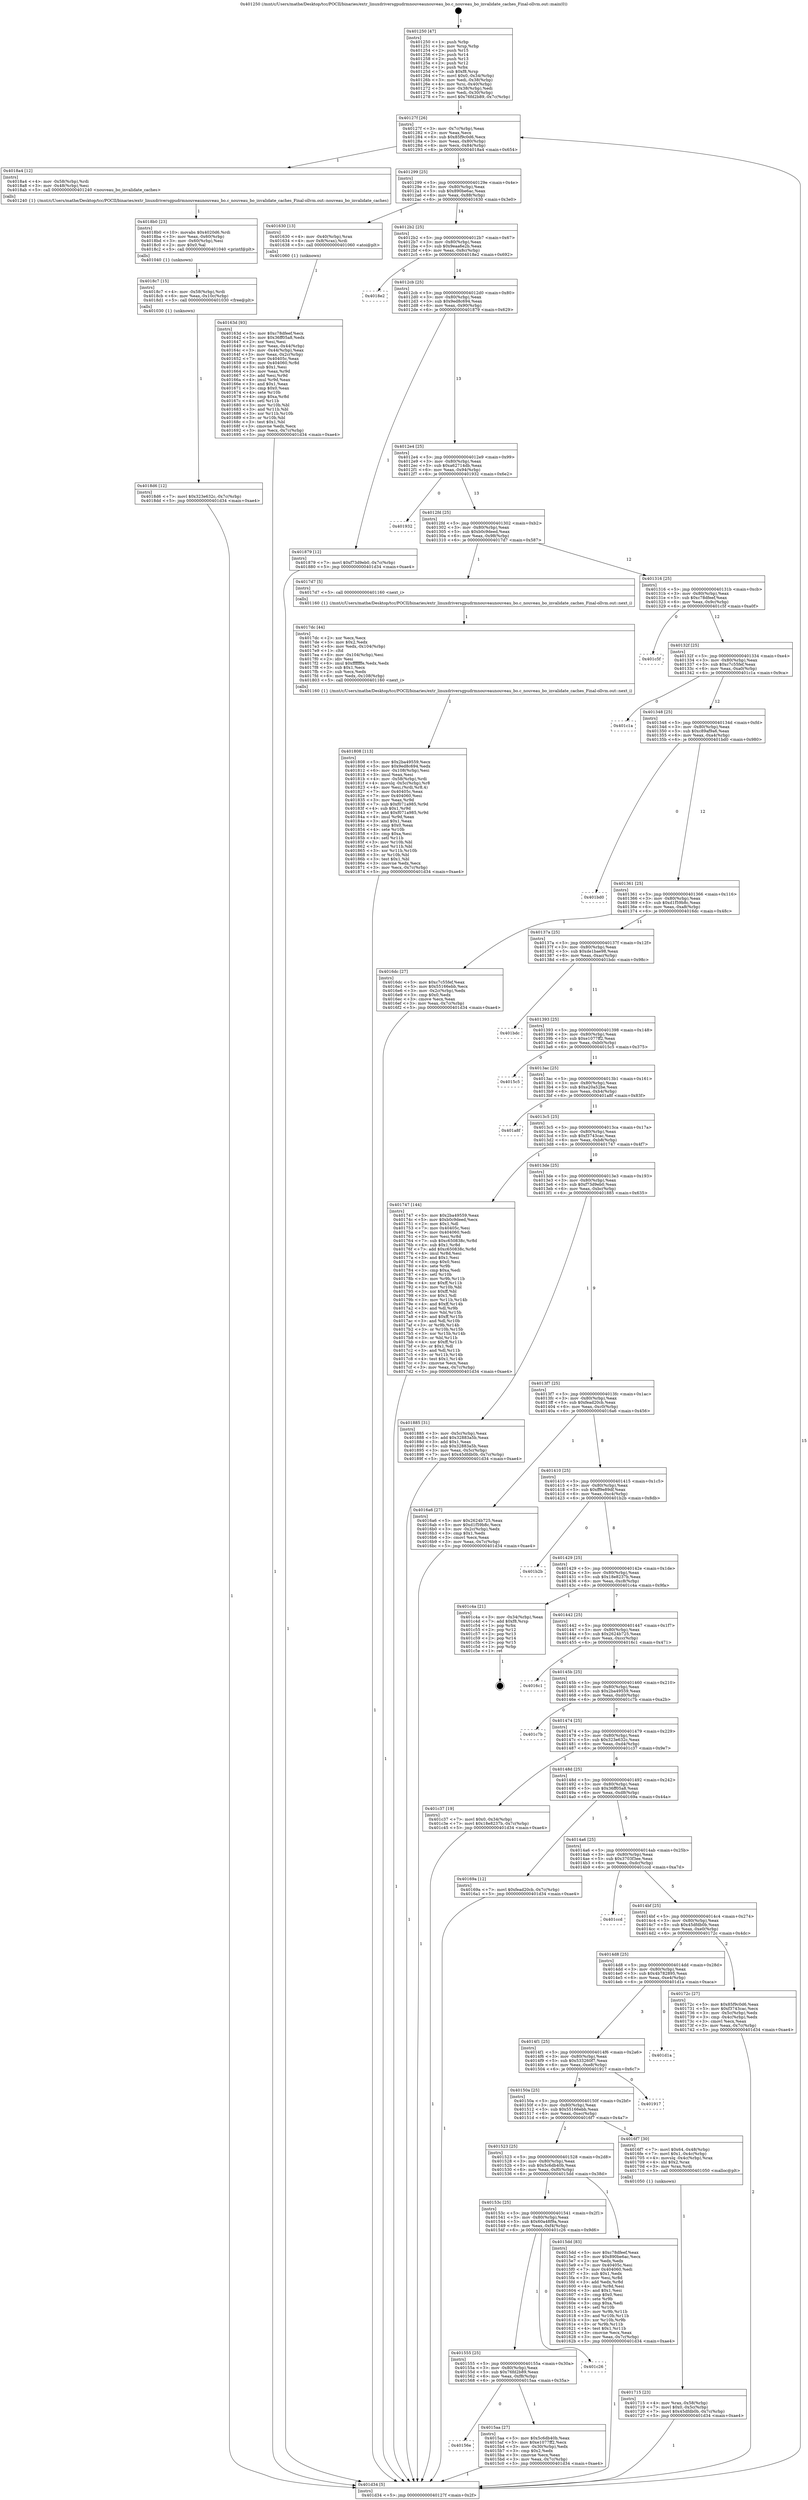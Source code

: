 digraph "0x401250" {
  label = "0x401250 (/mnt/c/Users/mathe/Desktop/tcc/POCII/binaries/extr_linuxdriversgpudrmnouveaunouveau_bo.c_nouveau_bo_invalidate_caches_Final-ollvm.out::main(0))"
  labelloc = "t"
  node[shape=record]

  Entry [label="",width=0.3,height=0.3,shape=circle,fillcolor=black,style=filled]
  "0x40127f" [label="{
     0x40127f [26]\l
     | [instrs]\l
     &nbsp;&nbsp;0x40127f \<+3\>: mov -0x7c(%rbp),%eax\l
     &nbsp;&nbsp;0x401282 \<+2\>: mov %eax,%ecx\l
     &nbsp;&nbsp;0x401284 \<+6\>: sub $0x85f9c0d6,%ecx\l
     &nbsp;&nbsp;0x40128a \<+3\>: mov %eax,-0x80(%rbp)\l
     &nbsp;&nbsp;0x40128d \<+6\>: mov %ecx,-0x84(%rbp)\l
     &nbsp;&nbsp;0x401293 \<+6\>: je 00000000004018a4 \<main+0x654\>\l
  }"]
  "0x4018a4" [label="{
     0x4018a4 [12]\l
     | [instrs]\l
     &nbsp;&nbsp;0x4018a4 \<+4\>: mov -0x58(%rbp),%rdi\l
     &nbsp;&nbsp;0x4018a8 \<+3\>: mov -0x48(%rbp),%esi\l
     &nbsp;&nbsp;0x4018ab \<+5\>: call 0000000000401240 \<nouveau_bo_invalidate_caches\>\l
     | [calls]\l
     &nbsp;&nbsp;0x401240 \{1\} (/mnt/c/Users/mathe/Desktop/tcc/POCII/binaries/extr_linuxdriversgpudrmnouveaunouveau_bo.c_nouveau_bo_invalidate_caches_Final-ollvm.out::nouveau_bo_invalidate_caches)\l
  }"]
  "0x401299" [label="{
     0x401299 [25]\l
     | [instrs]\l
     &nbsp;&nbsp;0x401299 \<+5\>: jmp 000000000040129e \<main+0x4e\>\l
     &nbsp;&nbsp;0x40129e \<+3\>: mov -0x80(%rbp),%eax\l
     &nbsp;&nbsp;0x4012a1 \<+5\>: sub $0x890be6ac,%eax\l
     &nbsp;&nbsp;0x4012a6 \<+6\>: mov %eax,-0x88(%rbp)\l
     &nbsp;&nbsp;0x4012ac \<+6\>: je 0000000000401630 \<main+0x3e0\>\l
  }"]
  Exit [label="",width=0.3,height=0.3,shape=circle,fillcolor=black,style=filled,peripheries=2]
  "0x401630" [label="{
     0x401630 [13]\l
     | [instrs]\l
     &nbsp;&nbsp;0x401630 \<+4\>: mov -0x40(%rbp),%rax\l
     &nbsp;&nbsp;0x401634 \<+4\>: mov 0x8(%rax),%rdi\l
     &nbsp;&nbsp;0x401638 \<+5\>: call 0000000000401060 \<atoi@plt\>\l
     | [calls]\l
     &nbsp;&nbsp;0x401060 \{1\} (unknown)\l
  }"]
  "0x4012b2" [label="{
     0x4012b2 [25]\l
     | [instrs]\l
     &nbsp;&nbsp;0x4012b2 \<+5\>: jmp 00000000004012b7 \<main+0x67\>\l
     &nbsp;&nbsp;0x4012b7 \<+3\>: mov -0x80(%rbp),%eax\l
     &nbsp;&nbsp;0x4012ba \<+5\>: sub $0x9eaa6e2b,%eax\l
     &nbsp;&nbsp;0x4012bf \<+6\>: mov %eax,-0x8c(%rbp)\l
     &nbsp;&nbsp;0x4012c5 \<+6\>: je 00000000004018e2 \<main+0x692\>\l
  }"]
  "0x4018d6" [label="{
     0x4018d6 [12]\l
     | [instrs]\l
     &nbsp;&nbsp;0x4018d6 \<+7\>: movl $0x323e632c,-0x7c(%rbp)\l
     &nbsp;&nbsp;0x4018dd \<+5\>: jmp 0000000000401d34 \<main+0xae4\>\l
  }"]
  "0x4018e2" [label="{
     0x4018e2\l
  }", style=dashed]
  "0x4012cb" [label="{
     0x4012cb [25]\l
     | [instrs]\l
     &nbsp;&nbsp;0x4012cb \<+5\>: jmp 00000000004012d0 \<main+0x80\>\l
     &nbsp;&nbsp;0x4012d0 \<+3\>: mov -0x80(%rbp),%eax\l
     &nbsp;&nbsp;0x4012d3 \<+5\>: sub $0x9ed8c694,%eax\l
     &nbsp;&nbsp;0x4012d8 \<+6\>: mov %eax,-0x90(%rbp)\l
     &nbsp;&nbsp;0x4012de \<+6\>: je 0000000000401879 \<main+0x629\>\l
  }"]
  "0x4018c7" [label="{
     0x4018c7 [15]\l
     | [instrs]\l
     &nbsp;&nbsp;0x4018c7 \<+4\>: mov -0x58(%rbp),%rdi\l
     &nbsp;&nbsp;0x4018cb \<+6\>: mov %eax,-0x10c(%rbp)\l
     &nbsp;&nbsp;0x4018d1 \<+5\>: call 0000000000401030 \<free@plt\>\l
     | [calls]\l
     &nbsp;&nbsp;0x401030 \{1\} (unknown)\l
  }"]
  "0x401879" [label="{
     0x401879 [12]\l
     | [instrs]\l
     &nbsp;&nbsp;0x401879 \<+7\>: movl $0xf73d9eb0,-0x7c(%rbp)\l
     &nbsp;&nbsp;0x401880 \<+5\>: jmp 0000000000401d34 \<main+0xae4\>\l
  }"]
  "0x4012e4" [label="{
     0x4012e4 [25]\l
     | [instrs]\l
     &nbsp;&nbsp;0x4012e4 \<+5\>: jmp 00000000004012e9 \<main+0x99\>\l
     &nbsp;&nbsp;0x4012e9 \<+3\>: mov -0x80(%rbp),%eax\l
     &nbsp;&nbsp;0x4012ec \<+5\>: sub $0xa62714db,%eax\l
     &nbsp;&nbsp;0x4012f1 \<+6\>: mov %eax,-0x94(%rbp)\l
     &nbsp;&nbsp;0x4012f7 \<+6\>: je 0000000000401932 \<main+0x6e2\>\l
  }"]
  "0x4018b0" [label="{
     0x4018b0 [23]\l
     | [instrs]\l
     &nbsp;&nbsp;0x4018b0 \<+10\>: movabs $0x4020d6,%rdi\l
     &nbsp;&nbsp;0x4018ba \<+3\>: mov %eax,-0x60(%rbp)\l
     &nbsp;&nbsp;0x4018bd \<+3\>: mov -0x60(%rbp),%esi\l
     &nbsp;&nbsp;0x4018c0 \<+2\>: mov $0x0,%al\l
     &nbsp;&nbsp;0x4018c2 \<+5\>: call 0000000000401040 \<printf@plt\>\l
     | [calls]\l
     &nbsp;&nbsp;0x401040 \{1\} (unknown)\l
  }"]
  "0x401932" [label="{
     0x401932\l
  }", style=dashed]
  "0x4012fd" [label="{
     0x4012fd [25]\l
     | [instrs]\l
     &nbsp;&nbsp;0x4012fd \<+5\>: jmp 0000000000401302 \<main+0xb2\>\l
     &nbsp;&nbsp;0x401302 \<+3\>: mov -0x80(%rbp),%eax\l
     &nbsp;&nbsp;0x401305 \<+5\>: sub $0xb0c9deed,%eax\l
     &nbsp;&nbsp;0x40130a \<+6\>: mov %eax,-0x98(%rbp)\l
     &nbsp;&nbsp;0x401310 \<+6\>: je 00000000004017d7 \<main+0x587\>\l
  }"]
  "0x401808" [label="{
     0x401808 [113]\l
     | [instrs]\l
     &nbsp;&nbsp;0x401808 \<+5\>: mov $0x2ba49559,%ecx\l
     &nbsp;&nbsp;0x40180d \<+5\>: mov $0x9ed8c694,%edx\l
     &nbsp;&nbsp;0x401812 \<+6\>: mov -0x108(%rbp),%esi\l
     &nbsp;&nbsp;0x401818 \<+3\>: imul %eax,%esi\l
     &nbsp;&nbsp;0x40181b \<+4\>: mov -0x58(%rbp),%rdi\l
     &nbsp;&nbsp;0x40181f \<+4\>: movslq -0x5c(%rbp),%r8\l
     &nbsp;&nbsp;0x401823 \<+4\>: mov %esi,(%rdi,%r8,4)\l
     &nbsp;&nbsp;0x401827 \<+7\>: mov 0x40405c,%eax\l
     &nbsp;&nbsp;0x40182e \<+7\>: mov 0x404060,%esi\l
     &nbsp;&nbsp;0x401835 \<+3\>: mov %eax,%r9d\l
     &nbsp;&nbsp;0x401838 \<+7\>: sub $0xf071a985,%r9d\l
     &nbsp;&nbsp;0x40183f \<+4\>: sub $0x1,%r9d\l
     &nbsp;&nbsp;0x401843 \<+7\>: add $0xf071a985,%r9d\l
     &nbsp;&nbsp;0x40184a \<+4\>: imul %r9d,%eax\l
     &nbsp;&nbsp;0x40184e \<+3\>: and $0x1,%eax\l
     &nbsp;&nbsp;0x401851 \<+3\>: cmp $0x0,%eax\l
     &nbsp;&nbsp;0x401854 \<+4\>: sete %r10b\l
     &nbsp;&nbsp;0x401858 \<+3\>: cmp $0xa,%esi\l
     &nbsp;&nbsp;0x40185b \<+4\>: setl %r11b\l
     &nbsp;&nbsp;0x40185f \<+3\>: mov %r10b,%bl\l
     &nbsp;&nbsp;0x401862 \<+3\>: and %r11b,%bl\l
     &nbsp;&nbsp;0x401865 \<+3\>: xor %r11b,%r10b\l
     &nbsp;&nbsp;0x401868 \<+3\>: or %r10b,%bl\l
     &nbsp;&nbsp;0x40186b \<+3\>: test $0x1,%bl\l
     &nbsp;&nbsp;0x40186e \<+3\>: cmovne %edx,%ecx\l
     &nbsp;&nbsp;0x401871 \<+3\>: mov %ecx,-0x7c(%rbp)\l
     &nbsp;&nbsp;0x401874 \<+5\>: jmp 0000000000401d34 \<main+0xae4\>\l
  }"]
  "0x4017d7" [label="{
     0x4017d7 [5]\l
     | [instrs]\l
     &nbsp;&nbsp;0x4017d7 \<+5\>: call 0000000000401160 \<next_i\>\l
     | [calls]\l
     &nbsp;&nbsp;0x401160 \{1\} (/mnt/c/Users/mathe/Desktop/tcc/POCII/binaries/extr_linuxdriversgpudrmnouveaunouveau_bo.c_nouveau_bo_invalidate_caches_Final-ollvm.out::next_i)\l
  }"]
  "0x401316" [label="{
     0x401316 [25]\l
     | [instrs]\l
     &nbsp;&nbsp;0x401316 \<+5\>: jmp 000000000040131b \<main+0xcb\>\l
     &nbsp;&nbsp;0x40131b \<+3\>: mov -0x80(%rbp),%eax\l
     &nbsp;&nbsp;0x40131e \<+5\>: sub $0xc78dfeef,%eax\l
     &nbsp;&nbsp;0x401323 \<+6\>: mov %eax,-0x9c(%rbp)\l
     &nbsp;&nbsp;0x401329 \<+6\>: je 0000000000401c5f \<main+0xa0f\>\l
  }"]
  "0x4017dc" [label="{
     0x4017dc [44]\l
     | [instrs]\l
     &nbsp;&nbsp;0x4017dc \<+2\>: xor %ecx,%ecx\l
     &nbsp;&nbsp;0x4017de \<+5\>: mov $0x2,%edx\l
     &nbsp;&nbsp;0x4017e3 \<+6\>: mov %edx,-0x104(%rbp)\l
     &nbsp;&nbsp;0x4017e9 \<+1\>: cltd\l
     &nbsp;&nbsp;0x4017ea \<+6\>: mov -0x104(%rbp),%esi\l
     &nbsp;&nbsp;0x4017f0 \<+2\>: idiv %esi\l
     &nbsp;&nbsp;0x4017f2 \<+6\>: imul $0xfffffffe,%edx,%edx\l
     &nbsp;&nbsp;0x4017f8 \<+3\>: sub $0x1,%ecx\l
     &nbsp;&nbsp;0x4017fb \<+2\>: sub %ecx,%edx\l
     &nbsp;&nbsp;0x4017fd \<+6\>: mov %edx,-0x108(%rbp)\l
     &nbsp;&nbsp;0x401803 \<+5\>: call 0000000000401160 \<next_i\>\l
     | [calls]\l
     &nbsp;&nbsp;0x401160 \{1\} (/mnt/c/Users/mathe/Desktop/tcc/POCII/binaries/extr_linuxdriversgpudrmnouveaunouveau_bo.c_nouveau_bo_invalidate_caches_Final-ollvm.out::next_i)\l
  }"]
  "0x401c5f" [label="{
     0x401c5f\l
  }", style=dashed]
  "0x40132f" [label="{
     0x40132f [25]\l
     | [instrs]\l
     &nbsp;&nbsp;0x40132f \<+5\>: jmp 0000000000401334 \<main+0xe4\>\l
     &nbsp;&nbsp;0x401334 \<+3\>: mov -0x80(%rbp),%eax\l
     &nbsp;&nbsp;0x401337 \<+5\>: sub $0xc7c55fef,%eax\l
     &nbsp;&nbsp;0x40133c \<+6\>: mov %eax,-0xa0(%rbp)\l
     &nbsp;&nbsp;0x401342 \<+6\>: je 0000000000401c1a \<main+0x9ca\>\l
  }"]
  "0x401715" [label="{
     0x401715 [23]\l
     | [instrs]\l
     &nbsp;&nbsp;0x401715 \<+4\>: mov %rax,-0x58(%rbp)\l
     &nbsp;&nbsp;0x401719 \<+7\>: movl $0x0,-0x5c(%rbp)\l
     &nbsp;&nbsp;0x401720 \<+7\>: movl $0x45dfdb0b,-0x7c(%rbp)\l
     &nbsp;&nbsp;0x401727 \<+5\>: jmp 0000000000401d34 \<main+0xae4\>\l
  }"]
  "0x401c1a" [label="{
     0x401c1a\l
  }", style=dashed]
  "0x401348" [label="{
     0x401348 [25]\l
     | [instrs]\l
     &nbsp;&nbsp;0x401348 \<+5\>: jmp 000000000040134d \<main+0xfd\>\l
     &nbsp;&nbsp;0x40134d \<+3\>: mov -0x80(%rbp),%eax\l
     &nbsp;&nbsp;0x401350 \<+5\>: sub $0xc89af9a6,%eax\l
     &nbsp;&nbsp;0x401355 \<+6\>: mov %eax,-0xa4(%rbp)\l
     &nbsp;&nbsp;0x40135b \<+6\>: je 0000000000401bd0 \<main+0x980\>\l
  }"]
  "0x40163d" [label="{
     0x40163d [93]\l
     | [instrs]\l
     &nbsp;&nbsp;0x40163d \<+5\>: mov $0xc78dfeef,%ecx\l
     &nbsp;&nbsp;0x401642 \<+5\>: mov $0x36ff05a8,%edx\l
     &nbsp;&nbsp;0x401647 \<+2\>: xor %esi,%esi\l
     &nbsp;&nbsp;0x401649 \<+3\>: mov %eax,-0x44(%rbp)\l
     &nbsp;&nbsp;0x40164c \<+3\>: mov -0x44(%rbp),%eax\l
     &nbsp;&nbsp;0x40164f \<+3\>: mov %eax,-0x2c(%rbp)\l
     &nbsp;&nbsp;0x401652 \<+7\>: mov 0x40405c,%eax\l
     &nbsp;&nbsp;0x401659 \<+8\>: mov 0x404060,%r8d\l
     &nbsp;&nbsp;0x401661 \<+3\>: sub $0x1,%esi\l
     &nbsp;&nbsp;0x401664 \<+3\>: mov %eax,%r9d\l
     &nbsp;&nbsp;0x401667 \<+3\>: add %esi,%r9d\l
     &nbsp;&nbsp;0x40166a \<+4\>: imul %r9d,%eax\l
     &nbsp;&nbsp;0x40166e \<+3\>: and $0x1,%eax\l
     &nbsp;&nbsp;0x401671 \<+3\>: cmp $0x0,%eax\l
     &nbsp;&nbsp;0x401674 \<+4\>: sete %r10b\l
     &nbsp;&nbsp;0x401678 \<+4\>: cmp $0xa,%r8d\l
     &nbsp;&nbsp;0x40167c \<+4\>: setl %r11b\l
     &nbsp;&nbsp;0x401680 \<+3\>: mov %r10b,%bl\l
     &nbsp;&nbsp;0x401683 \<+3\>: and %r11b,%bl\l
     &nbsp;&nbsp;0x401686 \<+3\>: xor %r11b,%r10b\l
     &nbsp;&nbsp;0x401689 \<+3\>: or %r10b,%bl\l
     &nbsp;&nbsp;0x40168c \<+3\>: test $0x1,%bl\l
     &nbsp;&nbsp;0x40168f \<+3\>: cmovne %edx,%ecx\l
     &nbsp;&nbsp;0x401692 \<+3\>: mov %ecx,-0x7c(%rbp)\l
     &nbsp;&nbsp;0x401695 \<+5\>: jmp 0000000000401d34 \<main+0xae4\>\l
  }"]
  "0x401bd0" [label="{
     0x401bd0\l
  }", style=dashed]
  "0x401361" [label="{
     0x401361 [25]\l
     | [instrs]\l
     &nbsp;&nbsp;0x401361 \<+5\>: jmp 0000000000401366 \<main+0x116\>\l
     &nbsp;&nbsp;0x401366 \<+3\>: mov -0x80(%rbp),%eax\l
     &nbsp;&nbsp;0x401369 \<+5\>: sub $0xd1f59b8c,%eax\l
     &nbsp;&nbsp;0x40136e \<+6\>: mov %eax,-0xa8(%rbp)\l
     &nbsp;&nbsp;0x401374 \<+6\>: je 00000000004016dc \<main+0x48c\>\l
  }"]
  "0x401250" [label="{
     0x401250 [47]\l
     | [instrs]\l
     &nbsp;&nbsp;0x401250 \<+1\>: push %rbp\l
     &nbsp;&nbsp;0x401251 \<+3\>: mov %rsp,%rbp\l
     &nbsp;&nbsp;0x401254 \<+2\>: push %r15\l
     &nbsp;&nbsp;0x401256 \<+2\>: push %r14\l
     &nbsp;&nbsp;0x401258 \<+2\>: push %r13\l
     &nbsp;&nbsp;0x40125a \<+2\>: push %r12\l
     &nbsp;&nbsp;0x40125c \<+1\>: push %rbx\l
     &nbsp;&nbsp;0x40125d \<+7\>: sub $0xf8,%rsp\l
     &nbsp;&nbsp;0x401264 \<+7\>: movl $0x0,-0x34(%rbp)\l
     &nbsp;&nbsp;0x40126b \<+3\>: mov %edi,-0x38(%rbp)\l
     &nbsp;&nbsp;0x40126e \<+4\>: mov %rsi,-0x40(%rbp)\l
     &nbsp;&nbsp;0x401272 \<+3\>: mov -0x38(%rbp),%edi\l
     &nbsp;&nbsp;0x401275 \<+3\>: mov %edi,-0x30(%rbp)\l
     &nbsp;&nbsp;0x401278 \<+7\>: movl $0x76fd2b89,-0x7c(%rbp)\l
  }"]
  "0x4016dc" [label="{
     0x4016dc [27]\l
     | [instrs]\l
     &nbsp;&nbsp;0x4016dc \<+5\>: mov $0xc7c55fef,%eax\l
     &nbsp;&nbsp;0x4016e1 \<+5\>: mov $0x55166ebb,%ecx\l
     &nbsp;&nbsp;0x4016e6 \<+3\>: mov -0x2c(%rbp),%edx\l
     &nbsp;&nbsp;0x4016e9 \<+3\>: cmp $0x0,%edx\l
     &nbsp;&nbsp;0x4016ec \<+3\>: cmove %ecx,%eax\l
     &nbsp;&nbsp;0x4016ef \<+3\>: mov %eax,-0x7c(%rbp)\l
     &nbsp;&nbsp;0x4016f2 \<+5\>: jmp 0000000000401d34 \<main+0xae4\>\l
  }"]
  "0x40137a" [label="{
     0x40137a [25]\l
     | [instrs]\l
     &nbsp;&nbsp;0x40137a \<+5\>: jmp 000000000040137f \<main+0x12f\>\l
     &nbsp;&nbsp;0x40137f \<+3\>: mov -0x80(%rbp),%eax\l
     &nbsp;&nbsp;0x401382 \<+5\>: sub $0xde1bae98,%eax\l
     &nbsp;&nbsp;0x401387 \<+6\>: mov %eax,-0xac(%rbp)\l
     &nbsp;&nbsp;0x40138d \<+6\>: je 0000000000401bdc \<main+0x98c\>\l
  }"]
  "0x401d34" [label="{
     0x401d34 [5]\l
     | [instrs]\l
     &nbsp;&nbsp;0x401d34 \<+5\>: jmp 000000000040127f \<main+0x2f\>\l
  }"]
  "0x401bdc" [label="{
     0x401bdc\l
  }", style=dashed]
  "0x401393" [label="{
     0x401393 [25]\l
     | [instrs]\l
     &nbsp;&nbsp;0x401393 \<+5\>: jmp 0000000000401398 \<main+0x148\>\l
     &nbsp;&nbsp;0x401398 \<+3\>: mov -0x80(%rbp),%eax\l
     &nbsp;&nbsp;0x40139b \<+5\>: sub $0xe1077ff2,%eax\l
     &nbsp;&nbsp;0x4013a0 \<+6\>: mov %eax,-0xb0(%rbp)\l
     &nbsp;&nbsp;0x4013a6 \<+6\>: je 00000000004015c5 \<main+0x375\>\l
  }"]
  "0x40156e" [label="{
     0x40156e\l
  }", style=dashed]
  "0x4015c5" [label="{
     0x4015c5\l
  }", style=dashed]
  "0x4013ac" [label="{
     0x4013ac [25]\l
     | [instrs]\l
     &nbsp;&nbsp;0x4013ac \<+5\>: jmp 00000000004013b1 \<main+0x161\>\l
     &nbsp;&nbsp;0x4013b1 \<+3\>: mov -0x80(%rbp),%eax\l
     &nbsp;&nbsp;0x4013b4 \<+5\>: sub $0xe20a52be,%eax\l
     &nbsp;&nbsp;0x4013b9 \<+6\>: mov %eax,-0xb4(%rbp)\l
     &nbsp;&nbsp;0x4013bf \<+6\>: je 0000000000401a8f \<main+0x83f\>\l
  }"]
  "0x4015aa" [label="{
     0x4015aa [27]\l
     | [instrs]\l
     &nbsp;&nbsp;0x4015aa \<+5\>: mov $0x5c6db40b,%eax\l
     &nbsp;&nbsp;0x4015af \<+5\>: mov $0xe1077ff2,%ecx\l
     &nbsp;&nbsp;0x4015b4 \<+3\>: mov -0x30(%rbp),%edx\l
     &nbsp;&nbsp;0x4015b7 \<+3\>: cmp $0x2,%edx\l
     &nbsp;&nbsp;0x4015ba \<+3\>: cmovne %ecx,%eax\l
     &nbsp;&nbsp;0x4015bd \<+3\>: mov %eax,-0x7c(%rbp)\l
     &nbsp;&nbsp;0x4015c0 \<+5\>: jmp 0000000000401d34 \<main+0xae4\>\l
  }"]
  "0x401a8f" [label="{
     0x401a8f\l
  }", style=dashed]
  "0x4013c5" [label="{
     0x4013c5 [25]\l
     | [instrs]\l
     &nbsp;&nbsp;0x4013c5 \<+5\>: jmp 00000000004013ca \<main+0x17a\>\l
     &nbsp;&nbsp;0x4013ca \<+3\>: mov -0x80(%rbp),%eax\l
     &nbsp;&nbsp;0x4013cd \<+5\>: sub $0xf3743cac,%eax\l
     &nbsp;&nbsp;0x4013d2 \<+6\>: mov %eax,-0xb8(%rbp)\l
     &nbsp;&nbsp;0x4013d8 \<+6\>: je 0000000000401747 \<main+0x4f7\>\l
  }"]
  "0x401555" [label="{
     0x401555 [25]\l
     | [instrs]\l
     &nbsp;&nbsp;0x401555 \<+5\>: jmp 000000000040155a \<main+0x30a\>\l
     &nbsp;&nbsp;0x40155a \<+3\>: mov -0x80(%rbp),%eax\l
     &nbsp;&nbsp;0x40155d \<+5\>: sub $0x76fd2b89,%eax\l
     &nbsp;&nbsp;0x401562 \<+6\>: mov %eax,-0xf8(%rbp)\l
     &nbsp;&nbsp;0x401568 \<+6\>: je 00000000004015aa \<main+0x35a\>\l
  }"]
  "0x401747" [label="{
     0x401747 [144]\l
     | [instrs]\l
     &nbsp;&nbsp;0x401747 \<+5\>: mov $0x2ba49559,%eax\l
     &nbsp;&nbsp;0x40174c \<+5\>: mov $0xb0c9deed,%ecx\l
     &nbsp;&nbsp;0x401751 \<+2\>: mov $0x1,%dl\l
     &nbsp;&nbsp;0x401753 \<+7\>: mov 0x40405c,%esi\l
     &nbsp;&nbsp;0x40175a \<+7\>: mov 0x404060,%edi\l
     &nbsp;&nbsp;0x401761 \<+3\>: mov %esi,%r8d\l
     &nbsp;&nbsp;0x401764 \<+7\>: sub $0xc650838c,%r8d\l
     &nbsp;&nbsp;0x40176b \<+4\>: sub $0x1,%r8d\l
     &nbsp;&nbsp;0x40176f \<+7\>: add $0xc650838c,%r8d\l
     &nbsp;&nbsp;0x401776 \<+4\>: imul %r8d,%esi\l
     &nbsp;&nbsp;0x40177a \<+3\>: and $0x1,%esi\l
     &nbsp;&nbsp;0x40177d \<+3\>: cmp $0x0,%esi\l
     &nbsp;&nbsp;0x401780 \<+4\>: sete %r9b\l
     &nbsp;&nbsp;0x401784 \<+3\>: cmp $0xa,%edi\l
     &nbsp;&nbsp;0x401787 \<+4\>: setl %r10b\l
     &nbsp;&nbsp;0x40178b \<+3\>: mov %r9b,%r11b\l
     &nbsp;&nbsp;0x40178e \<+4\>: xor $0xff,%r11b\l
     &nbsp;&nbsp;0x401792 \<+3\>: mov %r10b,%bl\l
     &nbsp;&nbsp;0x401795 \<+3\>: xor $0xff,%bl\l
     &nbsp;&nbsp;0x401798 \<+3\>: xor $0x1,%dl\l
     &nbsp;&nbsp;0x40179b \<+3\>: mov %r11b,%r14b\l
     &nbsp;&nbsp;0x40179e \<+4\>: and $0xff,%r14b\l
     &nbsp;&nbsp;0x4017a2 \<+3\>: and %dl,%r9b\l
     &nbsp;&nbsp;0x4017a5 \<+3\>: mov %bl,%r15b\l
     &nbsp;&nbsp;0x4017a8 \<+4\>: and $0xff,%r15b\l
     &nbsp;&nbsp;0x4017ac \<+3\>: and %dl,%r10b\l
     &nbsp;&nbsp;0x4017af \<+3\>: or %r9b,%r14b\l
     &nbsp;&nbsp;0x4017b2 \<+3\>: or %r10b,%r15b\l
     &nbsp;&nbsp;0x4017b5 \<+3\>: xor %r15b,%r14b\l
     &nbsp;&nbsp;0x4017b8 \<+3\>: or %bl,%r11b\l
     &nbsp;&nbsp;0x4017bb \<+4\>: xor $0xff,%r11b\l
     &nbsp;&nbsp;0x4017bf \<+3\>: or $0x1,%dl\l
     &nbsp;&nbsp;0x4017c2 \<+3\>: and %dl,%r11b\l
     &nbsp;&nbsp;0x4017c5 \<+3\>: or %r11b,%r14b\l
     &nbsp;&nbsp;0x4017c8 \<+4\>: test $0x1,%r14b\l
     &nbsp;&nbsp;0x4017cc \<+3\>: cmovne %ecx,%eax\l
     &nbsp;&nbsp;0x4017cf \<+3\>: mov %eax,-0x7c(%rbp)\l
     &nbsp;&nbsp;0x4017d2 \<+5\>: jmp 0000000000401d34 \<main+0xae4\>\l
  }"]
  "0x4013de" [label="{
     0x4013de [25]\l
     | [instrs]\l
     &nbsp;&nbsp;0x4013de \<+5\>: jmp 00000000004013e3 \<main+0x193\>\l
     &nbsp;&nbsp;0x4013e3 \<+3\>: mov -0x80(%rbp),%eax\l
     &nbsp;&nbsp;0x4013e6 \<+5\>: sub $0xf73d9eb0,%eax\l
     &nbsp;&nbsp;0x4013eb \<+6\>: mov %eax,-0xbc(%rbp)\l
     &nbsp;&nbsp;0x4013f1 \<+6\>: je 0000000000401885 \<main+0x635\>\l
  }"]
  "0x401c26" [label="{
     0x401c26\l
  }", style=dashed]
  "0x401885" [label="{
     0x401885 [31]\l
     | [instrs]\l
     &nbsp;&nbsp;0x401885 \<+3\>: mov -0x5c(%rbp),%eax\l
     &nbsp;&nbsp;0x401888 \<+5\>: add $0x32883a5b,%eax\l
     &nbsp;&nbsp;0x40188d \<+3\>: add $0x1,%eax\l
     &nbsp;&nbsp;0x401890 \<+5\>: sub $0x32883a5b,%eax\l
     &nbsp;&nbsp;0x401895 \<+3\>: mov %eax,-0x5c(%rbp)\l
     &nbsp;&nbsp;0x401898 \<+7\>: movl $0x45dfdb0b,-0x7c(%rbp)\l
     &nbsp;&nbsp;0x40189f \<+5\>: jmp 0000000000401d34 \<main+0xae4\>\l
  }"]
  "0x4013f7" [label="{
     0x4013f7 [25]\l
     | [instrs]\l
     &nbsp;&nbsp;0x4013f7 \<+5\>: jmp 00000000004013fc \<main+0x1ac\>\l
     &nbsp;&nbsp;0x4013fc \<+3\>: mov -0x80(%rbp),%eax\l
     &nbsp;&nbsp;0x4013ff \<+5\>: sub $0xfead20cb,%eax\l
     &nbsp;&nbsp;0x401404 \<+6\>: mov %eax,-0xc0(%rbp)\l
     &nbsp;&nbsp;0x40140a \<+6\>: je 00000000004016a6 \<main+0x456\>\l
  }"]
  "0x40153c" [label="{
     0x40153c [25]\l
     | [instrs]\l
     &nbsp;&nbsp;0x40153c \<+5\>: jmp 0000000000401541 \<main+0x2f1\>\l
     &nbsp;&nbsp;0x401541 \<+3\>: mov -0x80(%rbp),%eax\l
     &nbsp;&nbsp;0x401544 \<+5\>: sub $0x60a48f9a,%eax\l
     &nbsp;&nbsp;0x401549 \<+6\>: mov %eax,-0xf4(%rbp)\l
     &nbsp;&nbsp;0x40154f \<+6\>: je 0000000000401c26 \<main+0x9d6\>\l
  }"]
  "0x4016a6" [label="{
     0x4016a6 [27]\l
     | [instrs]\l
     &nbsp;&nbsp;0x4016a6 \<+5\>: mov $0x2624b725,%eax\l
     &nbsp;&nbsp;0x4016ab \<+5\>: mov $0xd1f59b8c,%ecx\l
     &nbsp;&nbsp;0x4016b0 \<+3\>: mov -0x2c(%rbp),%edx\l
     &nbsp;&nbsp;0x4016b3 \<+3\>: cmp $0x1,%edx\l
     &nbsp;&nbsp;0x4016b6 \<+3\>: cmovl %ecx,%eax\l
     &nbsp;&nbsp;0x4016b9 \<+3\>: mov %eax,-0x7c(%rbp)\l
     &nbsp;&nbsp;0x4016bc \<+5\>: jmp 0000000000401d34 \<main+0xae4\>\l
  }"]
  "0x401410" [label="{
     0x401410 [25]\l
     | [instrs]\l
     &nbsp;&nbsp;0x401410 \<+5\>: jmp 0000000000401415 \<main+0x1c5\>\l
     &nbsp;&nbsp;0x401415 \<+3\>: mov -0x80(%rbp),%eax\l
     &nbsp;&nbsp;0x401418 \<+5\>: sub $0xff9e89df,%eax\l
     &nbsp;&nbsp;0x40141d \<+6\>: mov %eax,-0xc4(%rbp)\l
     &nbsp;&nbsp;0x401423 \<+6\>: je 0000000000401b2b \<main+0x8db\>\l
  }"]
  "0x4015dd" [label="{
     0x4015dd [83]\l
     | [instrs]\l
     &nbsp;&nbsp;0x4015dd \<+5\>: mov $0xc78dfeef,%eax\l
     &nbsp;&nbsp;0x4015e2 \<+5\>: mov $0x890be6ac,%ecx\l
     &nbsp;&nbsp;0x4015e7 \<+2\>: xor %edx,%edx\l
     &nbsp;&nbsp;0x4015e9 \<+7\>: mov 0x40405c,%esi\l
     &nbsp;&nbsp;0x4015f0 \<+7\>: mov 0x404060,%edi\l
     &nbsp;&nbsp;0x4015f7 \<+3\>: sub $0x1,%edx\l
     &nbsp;&nbsp;0x4015fa \<+3\>: mov %esi,%r8d\l
     &nbsp;&nbsp;0x4015fd \<+3\>: add %edx,%r8d\l
     &nbsp;&nbsp;0x401600 \<+4\>: imul %r8d,%esi\l
     &nbsp;&nbsp;0x401604 \<+3\>: and $0x1,%esi\l
     &nbsp;&nbsp;0x401607 \<+3\>: cmp $0x0,%esi\l
     &nbsp;&nbsp;0x40160a \<+4\>: sete %r9b\l
     &nbsp;&nbsp;0x40160e \<+3\>: cmp $0xa,%edi\l
     &nbsp;&nbsp;0x401611 \<+4\>: setl %r10b\l
     &nbsp;&nbsp;0x401615 \<+3\>: mov %r9b,%r11b\l
     &nbsp;&nbsp;0x401618 \<+3\>: and %r10b,%r11b\l
     &nbsp;&nbsp;0x40161b \<+3\>: xor %r10b,%r9b\l
     &nbsp;&nbsp;0x40161e \<+3\>: or %r9b,%r11b\l
     &nbsp;&nbsp;0x401621 \<+4\>: test $0x1,%r11b\l
     &nbsp;&nbsp;0x401625 \<+3\>: cmovne %ecx,%eax\l
     &nbsp;&nbsp;0x401628 \<+3\>: mov %eax,-0x7c(%rbp)\l
     &nbsp;&nbsp;0x40162b \<+5\>: jmp 0000000000401d34 \<main+0xae4\>\l
  }"]
  "0x401b2b" [label="{
     0x401b2b\l
  }", style=dashed]
  "0x401429" [label="{
     0x401429 [25]\l
     | [instrs]\l
     &nbsp;&nbsp;0x401429 \<+5\>: jmp 000000000040142e \<main+0x1de\>\l
     &nbsp;&nbsp;0x40142e \<+3\>: mov -0x80(%rbp),%eax\l
     &nbsp;&nbsp;0x401431 \<+5\>: sub $0x18e8237b,%eax\l
     &nbsp;&nbsp;0x401436 \<+6\>: mov %eax,-0xc8(%rbp)\l
     &nbsp;&nbsp;0x40143c \<+6\>: je 0000000000401c4a \<main+0x9fa\>\l
  }"]
  "0x401523" [label="{
     0x401523 [25]\l
     | [instrs]\l
     &nbsp;&nbsp;0x401523 \<+5\>: jmp 0000000000401528 \<main+0x2d8\>\l
     &nbsp;&nbsp;0x401528 \<+3\>: mov -0x80(%rbp),%eax\l
     &nbsp;&nbsp;0x40152b \<+5\>: sub $0x5c6db40b,%eax\l
     &nbsp;&nbsp;0x401530 \<+6\>: mov %eax,-0xf0(%rbp)\l
     &nbsp;&nbsp;0x401536 \<+6\>: je 00000000004015dd \<main+0x38d\>\l
  }"]
  "0x401c4a" [label="{
     0x401c4a [21]\l
     | [instrs]\l
     &nbsp;&nbsp;0x401c4a \<+3\>: mov -0x34(%rbp),%eax\l
     &nbsp;&nbsp;0x401c4d \<+7\>: add $0xf8,%rsp\l
     &nbsp;&nbsp;0x401c54 \<+1\>: pop %rbx\l
     &nbsp;&nbsp;0x401c55 \<+2\>: pop %r12\l
     &nbsp;&nbsp;0x401c57 \<+2\>: pop %r13\l
     &nbsp;&nbsp;0x401c59 \<+2\>: pop %r14\l
     &nbsp;&nbsp;0x401c5b \<+2\>: pop %r15\l
     &nbsp;&nbsp;0x401c5d \<+1\>: pop %rbp\l
     &nbsp;&nbsp;0x401c5e \<+1\>: ret\l
  }"]
  "0x401442" [label="{
     0x401442 [25]\l
     | [instrs]\l
     &nbsp;&nbsp;0x401442 \<+5\>: jmp 0000000000401447 \<main+0x1f7\>\l
     &nbsp;&nbsp;0x401447 \<+3\>: mov -0x80(%rbp),%eax\l
     &nbsp;&nbsp;0x40144a \<+5\>: sub $0x2624b725,%eax\l
     &nbsp;&nbsp;0x40144f \<+6\>: mov %eax,-0xcc(%rbp)\l
     &nbsp;&nbsp;0x401455 \<+6\>: je 00000000004016c1 \<main+0x471\>\l
  }"]
  "0x4016f7" [label="{
     0x4016f7 [30]\l
     | [instrs]\l
     &nbsp;&nbsp;0x4016f7 \<+7\>: movl $0x64,-0x48(%rbp)\l
     &nbsp;&nbsp;0x4016fe \<+7\>: movl $0x1,-0x4c(%rbp)\l
     &nbsp;&nbsp;0x401705 \<+4\>: movslq -0x4c(%rbp),%rax\l
     &nbsp;&nbsp;0x401709 \<+4\>: shl $0x2,%rax\l
     &nbsp;&nbsp;0x40170d \<+3\>: mov %rax,%rdi\l
     &nbsp;&nbsp;0x401710 \<+5\>: call 0000000000401050 \<malloc@plt\>\l
     | [calls]\l
     &nbsp;&nbsp;0x401050 \{1\} (unknown)\l
  }"]
  "0x4016c1" [label="{
     0x4016c1\l
  }", style=dashed]
  "0x40145b" [label="{
     0x40145b [25]\l
     | [instrs]\l
     &nbsp;&nbsp;0x40145b \<+5\>: jmp 0000000000401460 \<main+0x210\>\l
     &nbsp;&nbsp;0x401460 \<+3\>: mov -0x80(%rbp),%eax\l
     &nbsp;&nbsp;0x401463 \<+5\>: sub $0x2ba49559,%eax\l
     &nbsp;&nbsp;0x401468 \<+6\>: mov %eax,-0xd0(%rbp)\l
     &nbsp;&nbsp;0x40146e \<+6\>: je 0000000000401c7b \<main+0xa2b\>\l
  }"]
  "0x40150a" [label="{
     0x40150a [25]\l
     | [instrs]\l
     &nbsp;&nbsp;0x40150a \<+5\>: jmp 000000000040150f \<main+0x2bf\>\l
     &nbsp;&nbsp;0x40150f \<+3\>: mov -0x80(%rbp),%eax\l
     &nbsp;&nbsp;0x401512 \<+5\>: sub $0x55166ebb,%eax\l
     &nbsp;&nbsp;0x401517 \<+6\>: mov %eax,-0xec(%rbp)\l
     &nbsp;&nbsp;0x40151d \<+6\>: je 00000000004016f7 \<main+0x4a7\>\l
  }"]
  "0x401c7b" [label="{
     0x401c7b\l
  }", style=dashed]
  "0x401474" [label="{
     0x401474 [25]\l
     | [instrs]\l
     &nbsp;&nbsp;0x401474 \<+5\>: jmp 0000000000401479 \<main+0x229\>\l
     &nbsp;&nbsp;0x401479 \<+3\>: mov -0x80(%rbp),%eax\l
     &nbsp;&nbsp;0x40147c \<+5\>: sub $0x323e632c,%eax\l
     &nbsp;&nbsp;0x401481 \<+6\>: mov %eax,-0xd4(%rbp)\l
     &nbsp;&nbsp;0x401487 \<+6\>: je 0000000000401c37 \<main+0x9e7\>\l
  }"]
  "0x401917" [label="{
     0x401917\l
  }", style=dashed]
  "0x401c37" [label="{
     0x401c37 [19]\l
     | [instrs]\l
     &nbsp;&nbsp;0x401c37 \<+7\>: movl $0x0,-0x34(%rbp)\l
     &nbsp;&nbsp;0x401c3e \<+7\>: movl $0x18e8237b,-0x7c(%rbp)\l
     &nbsp;&nbsp;0x401c45 \<+5\>: jmp 0000000000401d34 \<main+0xae4\>\l
  }"]
  "0x40148d" [label="{
     0x40148d [25]\l
     | [instrs]\l
     &nbsp;&nbsp;0x40148d \<+5\>: jmp 0000000000401492 \<main+0x242\>\l
     &nbsp;&nbsp;0x401492 \<+3\>: mov -0x80(%rbp),%eax\l
     &nbsp;&nbsp;0x401495 \<+5\>: sub $0x36ff05a8,%eax\l
     &nbsp;&nbsp;0x40149a \<+6\>: mov %eax,-0xd8(%rbp)\l
     &nbsp;&nbsp;0x4014a0 \<+6\>: je 000000000040169a \<main+0x44a\>\l
  }"]
  "0x4014f1" [label="{
     0x4014f1 [25]\l
     | [instrs]\l
     &nbsp;&nbsp;0x4014f1 \<+5\>: jmp 00000000004014f6 \<main+0x2a6\>\l
     &nbsp;&nbsp;0x4014f6 \<+3\>: mov -0x80(%rbp),%eax\l
     &nbsp;&nbsp;0x4014f9 \<+5\>: sub $0x533260f7,%eax\l
     &nbsp;&nbsp;0x4014fe \<+6\>: mov %eax,-0xe8(%rbp)\l
     &nbsp;&nbsp;0x401504 \<+6\>: je 0000000000401917 \<main+0x6c7\>\l
  }"]
  "0x40169a" [label="{
     0x40169a [12]\l
     | [instrs]\l
     &nbsp;&nbsp;0x40169a \<+7\>: movl $0xfead20cb,-0x7c(%rbp)\l
     &nbsp;&nbsp;0x4016a1 \<+5\>: jmp 0000000000401d34 \<main+0xae4\>\l
  }"]
  "0x4014a6" [label="{
     0x4014a6 [25]\l
     | [instrs]\l
     &nbsp;&nbsp;0x4014a6 \<+5\>: jmp 00000000004014ab \<main+0x25b\>\l
     &nbsp;&nbsp;0x4014ab \<+3\>: mov -0x80(%rbp),%eax\l
     &nbsp;&nbsp;0x4014ae \<+5\>: sub $0x3703f3ee,%eax\l
     &nbsp;&nbsp;0x4014b3 \<+6\>: mov %eax,-0xdc(%rbp)\l
     &nbsp;&nbsp;0x4014b9 \<+6\>: je 0000000000401ccd \<main+0xa7d\>\l
  }"]
  "0x401d1a" [label="{
     0x401d1a\l
  }", style=dashed]
  "0x401ccd" [label="{
     0x401ccd\l
  }", style=dashed]
  "0x4014bf" [label="{
     0x4014bf [25]\l
     | [instrs]\l
     &nbsp;&nbsp;0x4014bf \<+5\>: jmp 00000000004014c4 \<main+0x274\>\l
     &nbsp;&nbsp;0x4014c4 \<+3\>: mov -0x80(%rbp),%eax\l
     &nbsp;&nbsp;0x4014c7 \<+5\>: sub $0x45dfdb0b,%eax\l
     &nbsp;&nbsp;0x4014cc \<+6\>: mov %eax,-0xe0(%rbp)\l
     &nbsp;&nbsp;0x4014d2 \<+6\>: je 000000000040172c \<main+0x4dc\>\l
  }"]
  "0x4014d8" [label="{
     0x4014d8 [25]\l
     | [instrs]\l
     &nbsp;&nbsp;0x4014d8 \<+5\>: jmp 00000000004014dd \<main+0x28d\>\l
     &nbsp;&nbsp;0x4014dd \<+3\>: mov -0x80(%rbp),%eax\l
     &nbsp;&nbsp;0x4014e0 \<+5\>: sub $0x4b782895,%eax\l
     &nbsp;&nbsp;0x4014e5 \<+6\>: mov %eax,-0xe4(%rbp)\l
     &nbsp;&nbsp;0x4014eb \<+6\>: je 0000000000401d1a \<main+0xaca\>\l
  }"]
  "0x40172c" [label="{
     0x40172c [27]\l
     | [instrs]\l
     &nbsp;&nbsp;0x40172c \<+5\>: mov $0x85f9c0d6,%eax\l
     &nbsp;&nbsp;0x401731 \<+5\>: mov $0xf3743cac,%ecx\l
     &nbsp;&nbsp;0x401736 \<+3\>: mov -0x5c(%rbp),%edx\l
     &nbsp;&nbsp;0x401739 \<+3\>: cmp -0x4c(%rbp),%edx\l
     &nbsp;&nbsp;0x40173c \<+3\>: cmovl %ecx,%eax\l
     &nbsp;&nbsp;0x40173f \<+3\>: mov %eax,-0x7c(%rbp)\l
     &nbsp;&nbsp;0x401742 \<+5\>: jmp 0000000000401d34 \<main+0xae4\>\l
  }"]
  Entry -> "0x401250" [label=" 1"]
  "0x40127f" -> "0x4018a4" [label=" 1"]
  "0x40127f" -> "0x401299" [label=" 15"]
  "0x401c4a" -> Exit [label=" 1"]
  "0x401299" -> "0x401630" [label=" 1"]
  "0x401299" -> "0x4012b2" [label=" 14"]
  "0x401c37" -> "0x401d34" [label=" 1"]
  "0x4012b2" -> "0x4018e2" [label=" 0"]
  "0x4012b2" -> "0x4012cb" [label=" 14"]
  "0x4018d6" -> "0x401d34" [label=" 1"]
  "0x4012cb" -> "0x401879" [label=" 1"]
  "0x4012cb" -> "0x4012e4" [label=" 13"]
  "0x4018c7" -> "0x4018d6" [label=" 1"]
  "0x4012e4" -> "0x401932" [label=" 0"]
  "0x4012e4" -> "0x4012fd" [label=" 13"]
  "0x4018b0" -> "0x4018c7" [label=" 1"]
  "0x4012fd" -> "0x4017d7" [label=" 1"]
  "0x4012fd" -> "0x401316" [label=" 12"]
  "0x4018a4" -> "0x4018b0" [label=" 1"]
  "0x401316" -> "0x401c5f" [label=" 0"]
  "0x401316" -> "0x40132f" [label=" 12"]
  "0x401885" -> "0x401d34" [label=" 1"]
  "0x40132f" -> "0x401c1a" [label=" 0"]
  "0x40132f" -> "0x401348" [label=" 12"]
  "0x401879" -> "0x401d34" [label=" 1"]
  "0x401348" -> "0x401bd0" [label=" 0"]
  "0x401348" -> "0x401361" [label=" 12"]
  "0x401808" -> "0x401d34" [label=" 1"]
  "0x401361" -> "0x4016dc" [label=" 1"]
  "0x401361" -> "0x40137a" [label=" 11"]
  "0x4017dc" -> "0x401808" [label=" 1"]
  "0x40137a" -> "0x401bdc" [label=" 0"]
  "0x40137a" -> "0x401393" [label=" 11"]
  "0x4017d7" -> "0x4017dc" [label=" 1"]
  "0x401393" -> "0x4015c5" [label=" 0"]
  "0x401393" -> "0x4013ac" [label=" 11"]
  "0x401747" -> "0x401d34" [label=" 1"]
  "0x4013ac" -> "0x401a8f" [label=" 0"]
  "0x4013ac" -> "0x4013c5" [label=" 11"]
  "0x40172c" -> "0x401d34" [label=" 2"]
  "0x4013c5" -> "0x401747" [label=" 1"]
  "0x4013c5" -> "0x4013de" [label=" 10"]
  "0x4016f7" -> "0x401715" [label=" 1"]
  "0x4013de" -> "0x401885" [label=" 1"]
  "0x4013de" -> "0x4013f7" [label=" 9"]
  "0x4016dc" -> "0x401d34" [label=" 1"]
  "0x4013f7" -> "0x4016a6" [label=" 1"]
  "0x4013f7" -> "0x401410" [label=" 8"]
  "0x40169a" -> "0x401d34" [label=" 1"]
  "0x401410" -> "0x401b2b" [label=" 0"]
  "0x401410" -> "0x401429" [label=" 8"]
  "0x40163d" -> "0x401d34" [label=" 1"]
  "0x401429" -> "0x401c4a" [label=" 1"]
  "0x401429" -> "0x401442" [label=" 7"]
  "0x4015dd" -> "0x401d34" [label=" 1"]
  "0x401442" -> "0x4016c1" [label=" 0"]
  "0x401442" -> "0x40145b" [label=" 7"]
  "0x401d34" -> "0x40127f" [label=" 15"]
  "0x40145b" -> "0x401c7b" [label=" 0"]
  "0x40145b" -> "0x401474" [label=" 7"]
  "0x4015aa" -> "0x401d34" [label=" 1"]
  "0x401474" -> "0x401c37" [label=" 1"]
  "0x401474" -> "0x40148d" [label=" 6"]
  "0x401555" -> "0x40156e" [label=" 0"]
  "0x40148d" -> "0x40169a" [label=" 1"]
  "0x40148d" -> "0x4014a6" [label=" 5"]
  "0x401715" -> "0x401d34" [label=" 1"]
  "0x4014a6" -> "0x401ccd" [label=" 0"]
  "0x4014a6" -> "0x4014bf" [label=" 5"]
  "0x40153c" -> "0x401555" [label=" 1"]
  "0x4014bf" -> "0x40172c" [label=" 2"]
  "0x4014bf" -> "0x4014d8" [label=" 3"]
  "0x40153c" -> "0x401c26" [label=" 0"]
  "0x4014d8" -> "0x401d1a" [label=" 0"]
  "0x4014d8" -> "0x4014f1" [label=" 3"]
  "0x401555" -> "0x4015aa" [label=" 1"]
  "0x4014f1" -> "0x401917" [label=" 0"]
  "0x4014f1" -> "0x40150a" [label=" 3"]
  "0x401250" -> "0x40127f" [label=" 1"]
  "0x40150a" -> "0x4016f7" [label=" 1"]
  "0x40150a" -> "0x401523" [label=" 2"]
  "0x401630" -> "0x40163d" [label=" 1"]
  "0x401523" -> "0x4015dd" [label=" 1"]
  "0x401523" -> "0x40153c" [label=" 1"]
  "0x4016a6" -> "0x401d34" [label=" 1"]
}
